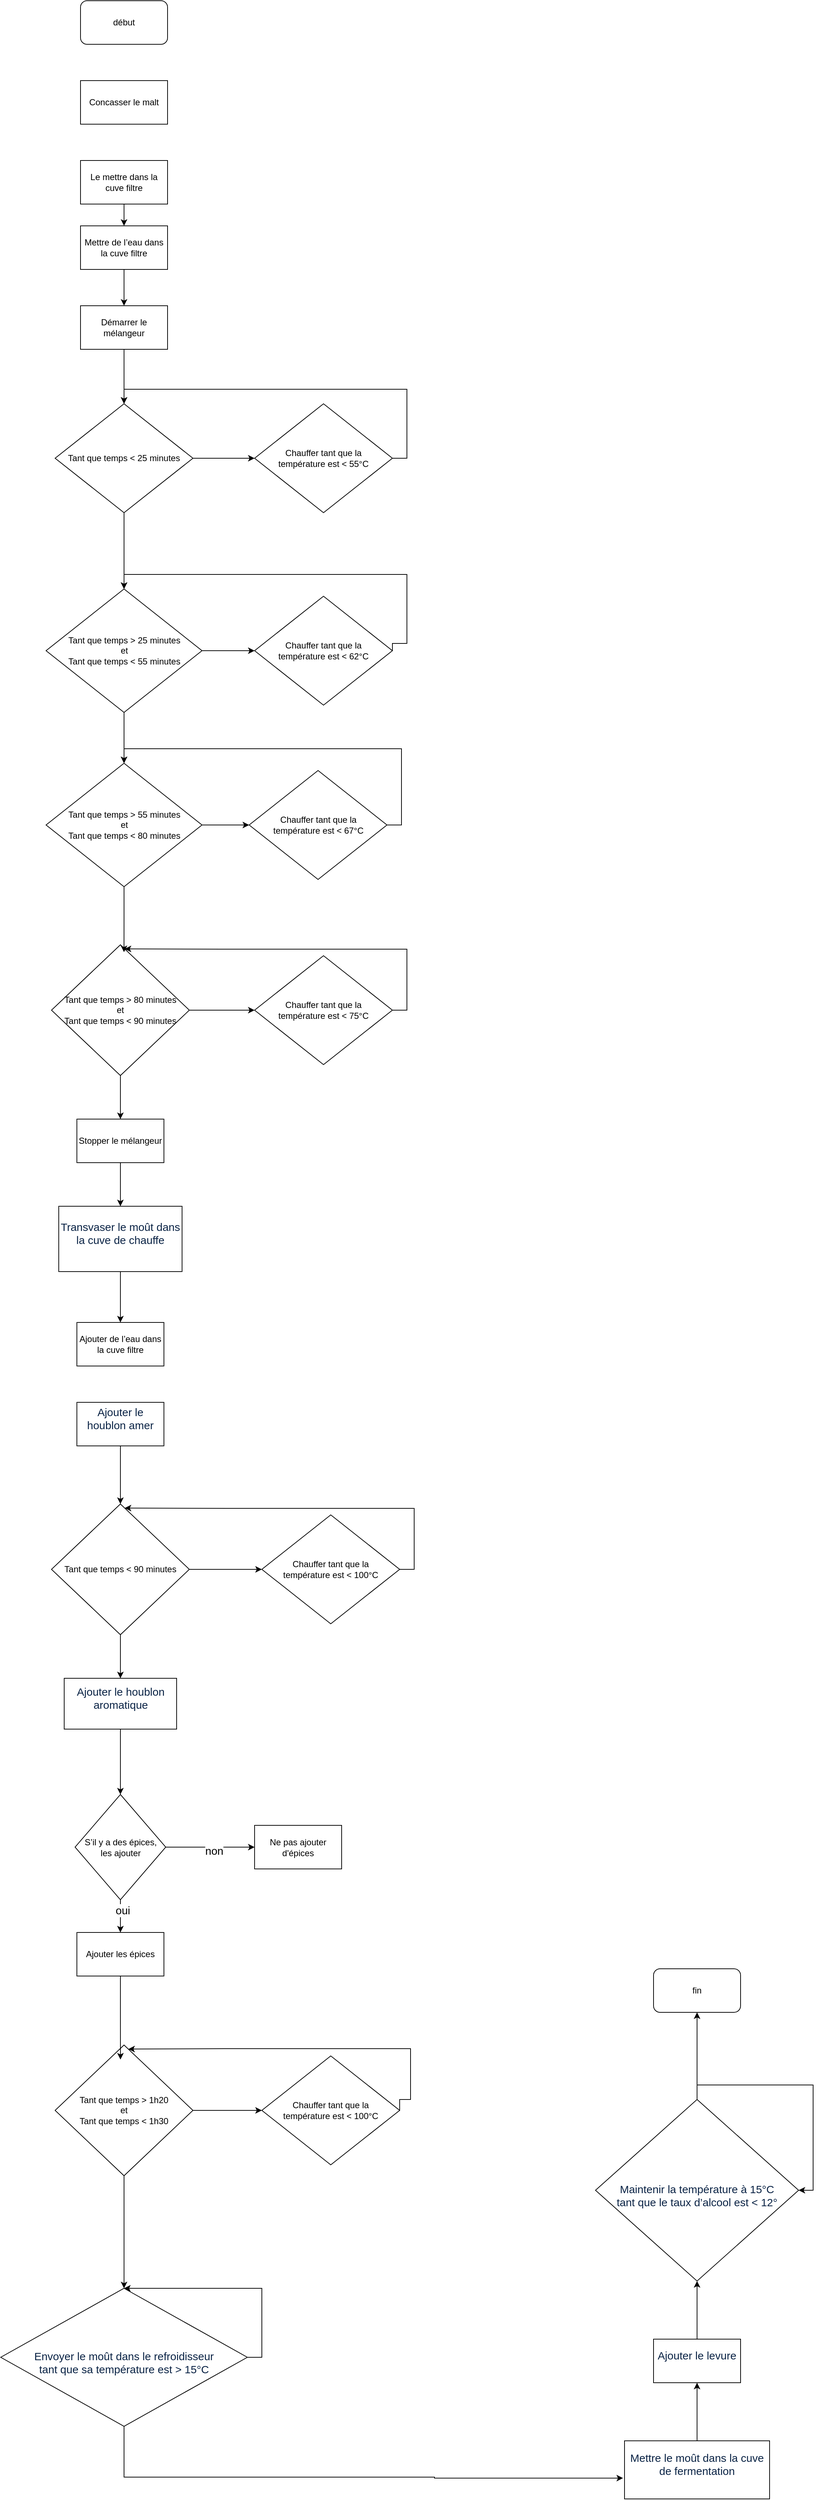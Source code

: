 <mxfile version="22.1.5" type="github">
  <diagram name="Page-1" id="2A7O_rwaesMc3nRfZvrf">
    <mxGraphModel dx="2514" dy="892" grid="1" gridSize="10" guides="1" tooltips="1" connect="1" arrows="1" fold="1" page="1" pageScale="1" pageWidth="827" pageHeight="1169" math="0" shadow="0">
      <root>
        <mxCell id="0" />
        <mxCell id="1" parent="0" />
        <mxCell id="94ZRHT_amdkoFv_r7_8H-1" value="début" style="rounded=1;whiteSpace=wrap;html=1;" vertex="1" parent="1">
          <mxGeometry x="60" y="30" width="120" height="60" as="geometry" />
        </mxCell>
        <mxCell id="94ZRHT_amdkoFv_r7_8H-2" value="Concasser le malt" style="rounded=0;whiteSpace=wrap;html=1;" vertex="1" parent="1">
          <mxGeometry x="60" y="140" width="120" height="60" as="geometry" />
        </mxCell>
        <mxCell id="94ZRHT_amdkoFv_r7_8H-36" style="edgeStyle=orthogonalEdgeStyle;rounded=0;orthogonalLoop=1;jettySize=auto;html=1;exitX=0.5;exitY=1;exitDx=0;exitDy=0;" edge="1" parent="1" source="94ZRHT_amdkoFv_r7_8H-3" target="94ZRHT_amdkoFv_r7_8H-35">
          <mxGeometry relative="1" as="geometry" />
        </mxCell>
        <mxCell id="94ZRHT_amdkoFv_r7_8H-3" value="&#xa;&lt;span style=&quot;color: rgb(10, 35, 69); font-family: Quicksand, sans-serif; font-size: 15px; font-style: normal; font-variant-ligatures: normal; font-variant-caps: normal; font-weight: 500; letter-spacing: normal; orphans: 2; text-align: left; text-indent: 0px; text-transform: none; widows: 2; word-spacing: 0px; -webkit-text-stroke-width: 0px; background-color: rgb(255, 255, 255); text-decoration-thickness: initial; text-decoration-style: initial; text-decoration-color: initial; float: none; display: inline !important;&quot;&gt;Transvaser le moût dans la cuve de chauffe&lt;/span&gt;&#xa;&#xa;" style="rounded=0;whiteSpace=wrap;html=1;" vertex="1" parent="1">
          <mxGeometry x="30" y="1690" width="170" height="90" as="geometry" />
        </mxCell>
        <mxCell id="94ZRHT_amdkoFv_r7_8H-14" style="edgeStyle=orthogonalEdgeStyle;rounded=0;orthogonalLoop=1;jettySize=auto;html=1;exitX=0.5;exitY=1;exitDx=0;exitDy=0;entryX=0.5;entryY=0;entryDx=0;entryDy=0;" edge="1" parent="1" source="94ZRHT_amdkoFv_r7_8H-5" target="94ZRHT_amdkoFv_r7_8H-8">
          <mxGeometry relative="1" as="geometry" />
        </mxCell>
        <mxCell id="94ZRHT_amdkoFv_r7_8H-5" value="Démarrer le mélangeur" style="rounded=0;whiteSpace=wrap;html=1;" vertex="1" parent="1">
          <mxGeometry x="60" y="450" width="120" height="60" as="geometry" />
        </mxCell>
        <mxCell id="94ZRHT_amdkoFv_r7_8H-13" style="edgeStyle=orthogonalEdgeStyle;rounded=0;orthogonalLoop=1;jettySize=auto;html=1;exitX=0.5;exitY=1;exitDx=0;exitDy=0;entryX=0.5;entryY=0;entryDx=0;entryDy=0;" edge="1" parent="1" source="94ZRHT_amdkoFv_r7_8H-6" target="94ZRHT_amdkoFv_r7_8H-5">
          <mxGeometry relative="1" as="geometry" />
        </mxCell>
        <mxCell id="94ZRHT_amdkoFv_r7_8H-6" value="Mettre de l’eau dans la cuve filtre" style="rounded=0;whiteSpace=wrap;html=1;" vertex="1" parent="1">
          <mxGeometry x="60" y="340" width="120" height="60" as="geometry" />
        </mxCell>
        <mxCell id="94ZRHT_amdkoFv_r7_8H-12" style="edgeStyle=orthogonalEdgeStyle;rounded=0;orthogonalLoop=1;jettySize=auto;html=1;exitX=0.5;exitY=1;exitDx=0;exitDy=0;entryX=0.5;entryY=0;entryDx=0;entryDy=0;" edge="1" parent="1" source="94ZRHT_amdkoFv_r7_8H-7" target="94ZRHT_amdkoFv_r7_8H-6">
          <mxGeometry relative="1" as="geometry" />
        </mxCell>
        <mxCell id="94ZRHT_amdkoFv_r7_8H-7" value="Le mettre dans la cuve filtre" style="rounded=0;whiteSpace=wrap;html=1;" vertex="1" parent="1">
          <mxGeometry x="60" y="250" width="120" height="60" as="geometry" />
        </mxCell>
        <mxCell id="94ZRHT_amdkoFv_r7_8H-10" style="edgeStyle=orthogonalEdgeStyle;rounded=0;orthogonalLoop=1;jettySize=auto;html=1;exitX=1;exitY=0.5;exitDx=0;exitDy=0;" edge="1" parent="1" source="94ZRHT_amdkoFv_r7_8H-8" target="94ZRHT_amdkoFv_r7_8H-9">
          <mxGeometry relative="1" as="geometry" />
        </mxCell>
        <mxCell id="94ZRHT_amdkoFv_r7_8H-24" style="edgeStyle=orthogonalEdgeStyle;rounded=0;orthogonalLoop=1;jettySize=auto;html=1;exitX=0.5;exitY=1;exitDx=0;exitDy=0;" edge="1" parent="1" source="94ZRHT_amdkoFv_r7_8H-8" target="94ZRHT_amdkoFv_r7_8H-16">
          <mxGeometry relative="1" as="geometry" />
        </mxCell>
        <mxCell id="94ZRHT_amdkoFv_r7_8H-8" value="Tant que temps &amp;lt; 25 minutes" style="rhombus;whiteSpace=wrap;html=1;" vertex="1" parent="1">
          <mxGeometry x="25" y="585" width="190" height="150" as="geometry" />
        </mxCell>
        <mxCell id="94ZRHT_amdkoFv_r7_8H-11" style="edgeStyle=orthogonalEdgeStyle;rounded=0;orthogonalLoop=1;jettySize=auto;html=1;exitX=1;exitY=0.5;exitDx=0;exitDy=0;entryX=0.5;entryY=0;entryDx=0;entryDy=0;" edge="1" parent="1" source="94ZRHT_amdkoFv_r7_8H-9" target="94ZRHT_amdkoFv_r7_8H-8">
          <mxGeometry relative="1" as="geometry">
            <mxPoint x="140" y="550" as="targetPoint" />
            <Array as="points">
              <mxPoint x="510" y="660" />
              <mxPoint x="510" y="565" />
              <mxPoint x="120" y="565" />
            </Array>
          </mxGeometry>
        </mxCell>
        <mxCell id="94ZRHT_amdkoFv_r7_8H-9" value="Chauffer tant que la &lt;br&gt;température est &amp;lt; 55°C" style="rhombus;whiteSpace=wrap;html=1;" vertex="1" parent="1">
          <mxGeometry x="300" y="585" width="190" height="150" as="geometry" />
        </mxCell>
        <mxCell id="94ZRHT_amdkoFv_r7_8H-15" style="edgeStyle=orthogonalEdgeStyle;rounded=0;orthogonalLoop=1;jettySize=auto;html=1;exitX=1;exitY=0.5;exitDx=0;exitDy=0;" edge="1" parent="1" source="94ZRHT_amdkoFv_r7_8H-16" target="94ZRHT_amdkoFv_r7_8H-17">
          <mxGeometry relative="1" as="geometry" />
        </mxCell>
        <mxCell id="94ZRHT_amdkoFv_r7_8H-28" style="edgeStyle=orthogonalEdgeStyle;rounded=0;orthogonalLoop=1;jettySize=auto;html=1;exitX=0.5;exitY=1;exitDx=0;exitDy=0;entryX=0.5;entryY=0;entryDx=0;entryDy=0;" edge="1" parent="1" source="94ZRHT_amdkoFv_r7_8H-16" target="94ZRHT_amdkoFv_r7_8H-19">
          <mxGeometry relative="1" as="geometry" />
        </mxCell>
        <mxCell id="94ZRHT_amdkoFv_r7_8H-16" value="Tant que temps &amp;gt; 25 minutes&lt;br&gt;et&lt;br&gt;Tant que temps &amp;lt; 55 minutes" style="rhombus;whiteSpace=wrap;html=1;" vertex="1" parent="1">
          <mxGeometry x="12.5" y="840" width="215" height="170" as="geometry" />
        </mxCell>
        <mxCell id="94ZRHT_amdkoFv_r7_8H-25" style="edgeStyle=orthogonalEdgeStyle;rounded=0;orthogonalLoop=1;jettySize=auto;html=1;exitX=1;exitY=0.5;exitDx=0;exitDy=0;entryX=0.5;entryY=0;entryDx=0;entryDy=0;" edge="1" parent="1" source="94ZRHT_amdkoFv_r7_8H-17" target="94ZRHT_amdkoFv_r7_8H-16">
          <mxGeometry relative="1" as="geometry">
            <Array as="points">
              <mxPoint x="510" y="915" />
              <mxPoint x="510" y="820" />
              <mxPoint x="120" y="820" />
            </Array>
          </mxGeometry>
        </mxCell>
        <mxCell id="94ZRHT_amdkoFv_r7_8H-17" value="Chauffer tant que la &lt;br&gt;température est &amp;lt; 62°C" style="rhombus;whiteSpace=wrap;html=1;" vertex="1" parent="1">
          <mxGeometry x="300" y="850" width="190" height="150" as="geometry" />
        </mxCell>
        <mxCell id="94ZRHT_amdkoFv_r7_8H-18" style="edgeStyle=orthogonalEdgeStyle;rounded=0;orthogonalLoop=1;jettySize=auto;html=1;exitX=1;exitY=0.5;exitDx=0;exitDy=0;" edge="1" parent="1" source="94ZRHT_amdkoFv_r7_8H-19" target="94ZRHT_amdkoFv_r7_8H-20">
          <mxGeometry relative="1" as="geometry" />
        </mxCell>
        <mxCell id="94ZRHT_amdkoFv_r7_8H-19" value="Tant que temps &amp;gt; 55 minutes&lt;br&gt;et&lt;br style=&quot;border-color: var(--border-color);&quot;&gt;Tant que temps &amp;lt; 80 minutes" style="rhombus;whiteSpace=wrap;html=1;" vertex="1" parent="1">
          <mxGeometry x="12.5" y="1080" width="215" height="170" as="geometry" />
        </mxCell>
        <mxCell id="94ZRHT_amdkoFv_r7_8H-26" style="edgeStyle=orthogonalEdgeStyle;rounded=0;orthogonalLoop=1;jettySize=auto;html=1;exitX=1;exitY=0.5;exitDx=0;exitDy=0;entryX=0.5;entryY=0;entryDx=0;entryDy=0;" edge="1" parent="1" source="94ZRHT_amdkoFv_r7_8H-20" target="94ZRHT_amdkoFv_r7_8H-19">
          <mxGeometry relative="1" as="geometry">
            <Array as="points">
              <mxPoint x="502.5" y="1165" />
              <mxPoint x="502.5" y="1060" />
              <mxPoint x="120.5" y="1060" />
            </Array>
          </mxGeometry>
        </mxCell>
        <mxCell id="94ZRHT_amdkoFv_r7_8H-20" value="Chauffer tant que la &lt;br&gt;température est &amp;lt; 67°C" style="rhombus;whiteSpace=wrap;html=1;" vertex="1" parent="1">
          <mxGeometry x="292.5" y="1090" width="190" height="150" as="geometry" />
        </mxCell>
        <mxCell id="94ZRHT_amdkoFv_r7_8H-21" style="edgeStyle=orthogonalEdgeStyle;rounded=0;orthogonalLoop=1;jettySize=auto;html=1;exitX=1;exitY=0.5;exitDx=0;exitDy=0;" edge="1" parent="1" source="94ZRHT_amdkoFv_r7_8H-22" target="94ZRHT_amdkoFv_r7_8H-23">
          <mxGeometry relative="1" as="geometry" />
        </mxCell>
        <mxCell id="94ZRHT_amdkoFv_r7_8H-22" value="Tant que temps &amp;gt; 80 minutes&lt;br style=&quot;border-color: var(--border-color);&quot;&gt;et&lt;br style=&quot;border-color: var(--border-color);&quot;&gt;Tant que temps &amp;lt; 90 minutes" style="rhombus;whiteSpace=wrap;html=1;" vertex="1" parent="1">
          <mxGeometry x="20" y="1330" width="190" height="180" as="geometry" />
        </mxCell>
        <mxCell id="94ZRHT_amdkoFv_r7_8H-23" value="Chauffer tant que la &lt;br&gt;température est &amp;lt; 75°C" style="rhombus;whiteSpace=wrap;html=1;" vertex="1" parent="1">
          <mxGeometry x="300" y="1345" width="190" height="150" as="geometry" />
        </mxCell>
        <mxCell id="94ZRHT_amdkoFv_r7_8H-29" style="edgeStyle=orthogonalEdgeStyle;rounded=0;orthogonalLoop=1;jettySize=auto;html=1;exitX=0.5;exitY=1;exitDx=0;exitDy=0;entryX=0.526;entryY=0.056;entryDx=0;entryDy=0;entryPerimeter=0;" edge="1" parent="1" source="94ZRHT_amdkoFv_r7_8H-19" target="94ZRHT_amdkoFv_r7_8H-22">
          <mxGeometry relative="1" as="geometry" />
        </mxCell>
        <mxCell id="94ZRHT_amdkoFv_r7_8H-30" style="edgeStyle=orthogonalEdgeStyle;rounded=0;orthogonalLoop=1;jettySize=auto;html=1;exitX=1;exitY=0.5;exitDx=0;exitDy=0;entryX=0.531;entryY=0.031;entryDx=0;entryDy=0;entryPerimeter=0;" edge="1" parent="1" source="94ZRHT_amdkoFv_r7_8H-23" target="94ZRHT_amdkoFv_r7_8H-22">
          <mxGeometry relative="1" as="geometry">
            <Array as="points">
              <mxPoint x="510" y="1420" />
              <mxPoint x="510" y="1336" />
              <mxPoint x="255" y="1336" />
            </Array>
          </mxGeometry>
        </mxCell>
        <mxCell id="94ZRHT_amdkoFv_r7_8H-34" style="edgeStyle=orthogonalEdgeStyle;rounded=0;orthogonalLoop=1;jettySize=auto;html=1;exitX=0.5;exitY=1;exitDx=0;exitDy=0;" edge="1" parent="1" source="94ZRHT_amdkoFv_r7_8H-31" target="94ZRHT_amdkoFv_r7_8H-3">
          <mxGeometry relative="1" as="geometry" />
        </mxCell>
        <mxCell id="94ZRHT_amdkoFv_r7_8H-31" value="Stopper le mélangeur" style="rounded=0;whiteSpace=wrap;html=1;" vertex="1" parent="1">
          <mxGeometry x="55" y="1570" width="120" height="60" as="geometry" />
        </mxCell>
        <mxCell id="94ZRHT_amdkoFv_r7_8H-32" value="Ne pas ajouter d&#39;épices" style="rounded=0;whiteSpace=wrap;html=1;" vertex="1" parent="1">
          <mxGeometry x="300" y="2542.5" width="120" height="60" as="geometry" />
        </mxCell>
        <mxCell id="94ZRHT_amdkoFv_r7_8H-33" style="edgeStyle=orthogonalEdgeStyle;rounded=0;orthogonalLoop=1;jettySize=auto;html=1;exitX=0.5;exitY=1;exitDx=0;exitDy=0;entryX=0.5;entryY=0;entryDx=0;entryDy=0;" edge="1" parent="1" source="94ZRHT_amdkoFv_r7_8H-22" target="94ZRHT_amdkoFv_r7_8H-31">
          <mxGeometry relative="1" as="geometry" />
        </mxCell>
        <mxCell id="94ZRHT_amdkoFv_r7_8H-35" value="Ajouter de l’eau dans la cuve filtre" style="rounded=0;whiteSpace=wrap;html=1;" vertex="1" parent="1">
          <mxGeometry x="55" y="1850" width="120" height="60" as="geometry" />
        </mxCell>
        <mxCell id="94ZRHT_amdkoFv_r7_8H-46" value="" style="edgeStyle=orthogonalEdgeStyle;rounded=0;orthogonalLoop=1;jettySize=auto;html=1;" edge="1" parent="1" source="94ZRHT_amdkoFv_r7_8H-37" target="94ZRHT_amdkoFv_r7_8H-45">
          <mxGeometry relative="1" as="geometry" />
        </mxCell>
        <mxCell id="94ZRHT_amdkoFv_r7_8H-37" value="&#xa;&lt;span style=&quot;color: rgb(10, 35, 69); font-family: Quicksand, sans-serif; font-size: 15px; font-style: normal; font-variant-ligatures: normal; font-variant-caps: normal; font-weight: 500; letter-spacing: normal; orphans: 2; text-align: left; text-indent: 0px; text-transform: none; widows: 2; word-spacing: 0px; -webkit-text-stroke-width: 0px; background-color: rgb(255, 255, 255); text-decoration-thickness: initial; text-decoration-style: initial; text-decoration-color: initial; float: none; display: inline !important;&quot;&gt;Ajouter le houblon aromatique&lt;/span&gt;&#xa;&#xa;" style="rounded=0;whiteSpace=wrap;html=1;" vertex="1" parent="1">
          <mxGeometry x="37.5" y="2340" width="155" height="70" as="geometry" />
        </mxCell>
        <mxCell id="94ZRHT_amdkoFv_r7_8H-43" style="edgeStyle=orthogonalEdgeStyle;rounded=0;orthogonalLoop=1;jettySize=auto;html=1;exitX=0.5;exitY=1;exitDx=0;exitDy=0;entryX=0.5;entryY=0;entryDx=0;entryDy=0;" edge="1" parent="1" source="94ZRHT_amdkoFv_r7_8H-38" target="94ZRHT_amdkoFv_r7_8H-40">
          <mxGeometry relative="1" as="geometry" />
        </mxCell>
        <mxCell id="94ZRHT_amdkoFv_r7_8H-38" value="&#xa;&lt;span style=&quot;color: rgb(10, 35, 69); font-family: Quicksand, sans-serif; font-size: 15px; font-style: normal; font-variant-ligatures: normal; font-variant-caps: normal; font-weight: 500; letter-spacing: normal; orphans: 2; text-align: left; text-indent: 0px; text-transform: none; widows: 2; word-spacing: 0px; -webkit-text-stroke-width: 0px; background-color: rgb(255, 255, 255); text-decoration-thickness: initial; text-decoration-style: initial; text-decoration-color: initial; float: none; display: inline !important;&quot;&gt;Ajouter le houblon amer&lt;/span&gt;&#xa;&#xa;" style="rounded=0;whiteSpace=wrap;html=1;" vertex="1" parent="1">
          <mxGeometry x="55" y="1960" width="120" height="60" as="geometry" />
        </mxCell>
        <mxCell id="94ZRHT_amdkoFv_r7_8H-39" style="edgeStyle=orthogonalEdgeStyle;rounded=0;orthogonalLoop=1;jettySize=auto;html=1;exitX=1;exitY=0.5;exitDx=0;exitDy=0;" edge="1" parent="1" source="94ZRHT_amdkoFv_r7_8H-40" target="94ZRHT_amdkoFv_r7_8H-41">
          <mxGeometry relative="1" as="geometry" />
        </mxCell>
        <mxCell id="94ZRHT_amdkoFv_r7_8H-44" style="edgeStyle=orthogonalEdgeStyle;rounded=0;orthogonalLoop=1;jettySize=auto;html=1;exitX=0.5;exitY=1;exitDx=0;exitDy=0;entryX=0.5;entryY=0;entryDx=0;entryDy=0;" edge="1" parent="1" source="94ZRHT_amdkoFv_r7_8H-40" target="94ZRHT_amdkoFv_r7_8H-37">
          <mxGeometry relative="1" as="geometry" />
        </mxCell>
        <mxCell id="94ZRHT_amdkoFv_r7_8H-40" value="Tant que temps &amp;lt; 90 minutes" style="rhombus;whiteSpace=wrap;html=1;" vertex="1" parent="1">
          <mxGeometry x="20" y="2100" width="190" height="180" as="geometry" />
        </mxCell>
        <mxCell id="94ZRHT_amdkoFv_r7_8H-41" value="Chauffer tant que la &lt;br&gt;température est &amp;lt; 100°C" style="rhombus;whiteSpace=wrap;html=1;" vertex="1" parent="1">
          <mxGeometry x="310" y="2115" width="190" height="150" as="geometry" />
        </mxCell>
        <mxCell id="94ZRHT_amdkoFv_r7_8H-42" style="edgeStyle=orthogonalEdgeStyle;rounded=0;orthogonalLoop=1;jettySize=auto;html=1;exitX=1;exitY=0.5;exitDx=0;exitDy=0;entryX=0.531;entryY=0.031;entryDx=0;entryDy=0;entryPerimeter=0;" edge="1" parent="1" source="94ZRHT_amdkoFv_r7_8H-41" target="94ZRHT_amdkoFv_r7_8H-40">
          <mxGeometry relative="1" as="geometry">
            <Array as="points">
              <mxPoint x="520" y="2190" />
              <mxPoint x="520" y="2106" />
              <mxPoint x="265" y="2106" />
            </Array>
          </mxGeometry>
        </mxCell>
        <mxCell id="94ZRHT_amdkoFv_r7_8H-47" style="edgeStyle=orthogonalEdgeStyle;rounded=0;orthogonalLoop=1;jettySize=auto;html=1;exitX=1;exitY=0.5;exitDx=0;exitDy=0;" edge="1" parent="1" source="94ZRHT_amdkoFv_r7_8H-45" target="94ZRHT_amdkoFv_r7_8H-32">
          <mxGeometry relative="1" as="geometry" />
        </mxCell>
        <mxCell id="94ZRHT_amdkoFv_r7_8H-52" value="&lt;font style=&quot;font-size: 15px;&quot;&gt;non&lt;/font&gt;" style="edgeLabel;html=1;align=center;verticalAlign=middle;resizable=0;points=[];" vertex="1" connectable="0" parent="94ZRHT_amdkoFv_r7_8H-47">
          <mxGeometry x="0.075" y="-4" relative="1" as="geometry">
            <mxPoint as="offset" />
          </mxGeometry>
        </mxCell>
        <mxCell id="94ZRHT_amdkoFv_r7_8H-53" style="edgeStyle=orthogonalEdgeStyle;rounded=0;orthogonalLoop=1;jettySize=auto;html=1;exitX=0.5;exitY=1;exitDx=0;exitDy=0;entryX=0.5;entryY=0;entryDx=0;entryDy=0;" edge="1" parent="1" source="94ZRHT_amdkoFv_r7_8H-45" target="94ZRHT_amdkoFv_r7_8H-51">
          <mxGeometry relative="1" as="geometry" />
        </mxCell>
        <mxCell id="94ZRHT_amdkoFv_r7_8H-54" value="&lt;font style=&quot;font-size: 15px;&quot;&gt;oui&lt;/font&gt;" style="edgeLabel;html=1;align=center;verticalAlign=middle;resizable=0;points=[];" vertex="1" connectable="0" parent="94ZRHT_amdkoFv_r7_8H-53">
          <mxGeometry x="-0.385" y="3" relative="1" as="geometry">
            <mxPoint as="offset" />
          </mxGeometry>
        </mxCell>
        <mxCell id="94ZRHT_amdkoFv_r7_8H-45" value="S’il y a des épices, &lt;br&gt;les ajouter" style="rhombus;whiteSpace=wrap;html=1;rounded=0;" vertex="1" parent="1">
          <mxGeometry x="52.5" y="2500" width="125" height="145" as="geometry" />
        </mxCell>
        <mxCell id="94ZRHT_amdkoFv_r7_8H-65" style="edgeStyle=orthogonalEdgeStyle;rounded=0;orthogonalLoop=1;jettySize=auto;html=1;exitX=0.5;exitY=0;exitDx=0;exitDy=0;entryX=0.5;entryY=1;entryDx=0;entryDy=0;" edge="1" parent="1" source="94ZRHT_amdkoFv_r7_8H-48" target="94ZRHT_amdkoFv_r7_8H-50">
          <mxGeometry relative="1" as="geometry" />
        </mxCell>
        <mxCell id="94ZRHT_amdkoFv_r7_8H-48" value="&#xa;&lt;span style=&quot;color: rgb(10, 35, 69); font-family: Quicksand, sans-serif; font-size: 15px; font-style: normal; font-variant-ligatures: normal; font-variant-caps: normal; font-weight: 500; letter-spacing: normal; orphans: 2; text-align: left; text-indent: 0px; text-transform: none; widows: 2; word-spacing: 0px; -webkit-text-stroke-width: 0px; background-color: rgb(255, 255, 255); text-decoration-thickness: initial; text-decoration-style: initial; text-decoration-color: initial; float: none; display: inline !important;&quot;&gt;Mettre le moût dans la cuve de fermentation&lt;/span&gt;&#xa;&#xa;" style="rounded=0;whiteSpace=wrap;html=1;" vertex="1" parent="1">
          <mxGeometry x="810" y="3390" width="200" height="80" as="geometry" />
        </mxCell>
        <mxCell id="94ZRHT_amdkoFv_r7_8H-67" value="" style="edgeStyle=orthogonalEdgeStyle;rounded=0;orthogonalLoop=1;jettySize=auto;html=1;" edge="1" parent="1" source="94ZRHT_amdkoFv_r7_8H-50" target="94ZRHT_amdkoFv_r7_8H-66">
          <mxGeometry relative="1" as="geometry" />
        </mxCell>
        <mxCell id="94ZRHT_amdkoFv_r7_8H-50" value="&#xa;&lt;span style=&quot;color: rgb(10, 35, 69); font-family: Quicksand, sans-serif; font-size: 15px; font-style: normal; font-variant-ligatures: normal; font-variant-caps: normal; font-weight: 500; letter-spacing: normal; orphans: 2; text-align: left; text-indent: 0px; text-transform: none; widows: 2; word-spacing: 0px; -webkit-text-stroke-width: 0px; background-color: rgb(255, 255, 255); text-decoration-thickness: initial; text-decoration-style: initial; text-decoration-color: initial; float: none; display: inline !important;&quot;&gt;Ajouter le levure&lt;/span&gt;&#xa;&#xa;" style="rounded=0;whiteSpace=wrap;html=1;" vertex="1" parent="1">
          <mxGeometry x="850" y="3250" width="120" height="60" as="geometry" />
        </mxCell>
        <mxCell id="94ZRHT_amdkoFv_r7_8H-51" value="Ajouter les épices" style="rounded=0;whiteSpace=wrap;html=1;" vertex="1" parent="1">
          <mxGeometry x="55" y="2690" width="120" height="60" as="geometry" />
        </mxCell>
        <mxCell id="94ZRHT_amdkoFv_r7_8H-55" style="edgeStyle=orthogonalEdgeStyle;rounded=0;orthogonalLoop=1;jettySize=auto;html=1;exitX=1;exitY=0.5;exitDx=0;exitDy=0;" edge="1" parent="1" source="94ZRHT_amdkoFv_r7_8H-56" target="94ZRHT_amdkoFv_r7_8H-57">
          <mxGeometry relative="1" as="geometry" />
        </mxCell>
        <mxCell id="94ZRHT_amdkoFv_r7_8H-61" value="" style="edgeStyle=orthogonalEdgeStyle;rounded=0;orthogonalLoop=1;jettySize=auto;html=1;" edge="1" parent="1" source="94ZRHT_amdkoFv_r7_8H-56" target="94ZRHT_amdkoFv_r7_8H-60">
          <mxGeometry relative="1" as="geometry" />
        </mxCell>
        <mxCell id="94ZRHT_amdkoFv_r7_8H-56" value="Tant que temps &amp;gt; 1h20&lt;br style=&quot;border-color: var(--border-color);&quot;&gt;et&lt;br style=&quot;border-color: var(--border-color);&quot;&gt;Tant que temps &amp;lt; 1h30" style="rhombus;whiteSpace=wrap;html=1;" vertex="1" parent="1">
          <mxGeometry x="25" y="2845" width="190" height="180" as="geometry" />
        </mxCell>
        <mxCell id="94ZRHT_amdkoFv_r7_8H-57" value="Chauffer tant que la &lt;br&gt;température est &amp;lt; 100°C" style="rhombus;whiteSpace=wrap;html=1;" vertex="1" parent="1">
          <mxGeometry x="310" y="2860" width="190" height="150" as="geometry" />
        </mxCell>
        <mxCell id="94ZRHT_amdkoFv_r7_8H-58" style="edgeStyle=orthogonalEdgeStyle;rounded=0;orthogonalLoop=1;jettySize=auto;html=1;exitX=1;exitY=0.5;exitDx=0;exitDy=0;entryX=0.531;entryY=0.031;entryDx=0;entryDy=0;entryPerimeter=0;" edge="1" parent="1" source="94ZRHT_amdkoFv_r7_8H-57" target="94ZRHT_amdkoFv_r7_8H-56">
          <mxGeometry relative="1" as="geometry">
            <Array as="points">
              <mxPoint x="500" y="2920" />
              <mxPoint x="515" y="2920" />
              <mxPoint x="515" y="2850" />
              <mxPoint x="260" y="2850" />
            </Array>
          </mxGeometry>
        </mxCell>
        <mxCell id="94ZRHT_amdkoFv_r7_8H-59" style="edgeStyle=orthogonalEdgeStyle;rounded=0;orthogonalLoop=1;jettySize=auto;html=1;exitX=0.5;exitY=1;exitDx=0;exitDy=0;entryX=0.474;entryY=0.111;entryDx=0;entryDy=0;entryPerimeter=0;" edge="1" parent="1" source="94ZRHT_amdkoFv_r7_8H-51" target="94ZRHT_amdkoFv_r7_8H-56">
          <mxGeometry relative="1" as="geometry" />
        </mxCell>
        <mxCell id="94ZRHT_amdkoFv_r7_8H-62" style="edgeStyle=orthogonalEdgeStyle;rounded=0;orthogonalLoop=1;jettySize=auto;html=1;exitX=1;exitY=0.5;exitDx=0;exitDy=0;entryX=0.5;entryY=0;entryDx=0;entryDy=0;" edge="1" parent="1" source="94ZRHT_amdkoFv_r7_8H-60" target="94ZRHT_amdkoFv_r7_8H-60">
          <mxGeometry relative="1" as="geometry">
            <mxPoint x="120" y="3170" as="targetPoint" />
            <Array as="points">
              <mxPoint x="310" y="3275" />
              <mxPoint x="310" y="3180" />
            </Array>
          </mxGeometry>
        </mxCell>
        <mxCell id="94ZRHT_amdkoFv_r7_8H-60" value="&lt;br&gt;&lt;span style=&quot;color: rgb(10, 35, 69); font-family: Quicksand, sans-serif; font-size: 15px; font-style: normal; font-variant-ligatures: normal; font-variant-caps: normal; font-weight: 500; letter-spacing: normal; orphans: 2; text-align: left; text-indent: 0px; text-transform: none; widows: 2; word-spacing: 0px; -webkit-text-stroke-width: 0px; background-color: rgb(255, 255, 255); text-decoration-thickness: initial; text-decoration-style: initial; text-decoration-color: initial; float: none; display: inline !important;&quot;&gt;Envoyer le moût dans le refroidisseur &lt;br&gt;tant que sa température est &amp;gt; 15°C&lt;/span&gt;&lt;br&gt;" style="rhombus;whiteSpace=wrap;html=1;" vertex="1" parent="1">
          <mxGeometry x="-50" y="3180" width="340" height="190" as="geometry" />
        </mxCell>
        <mxCell id="94ZRHT_amdkoFv_r7_8H-64" style="edgeStyle=orthogonalEdgeStyle;rounded=0;orthogonalLoop=1;jettySize=auto;html=1;exitX=0.5;exitY=1;exitDx=0;exitDy=0;entryX=-0.01;entryY=0.642;entryDx=0;entryDy=0;entryPerimeter=0;" edge="1" parent="1" source="94ZRHT_amdkoFv_r7_8H-60" target="94ZRHT_amdkoFv_r7_8H-48">
          <mxGeometry relative="1" as="geometry">
            <mxPoint x="61.17" y="3390" as="sourcePoint" />
            <mxPoint x="489.97" y="3458.8" as="targetPoint" />
            <Array as="points">
              <mxPoint x="120" y="3440" />
              <mxPoint x="548" y="3440" />
            </Array>
          </mxGeometry>
        </mxCell>
        <mxCell id="94ZRHT_amdkoFv_r7_8H-69" style="edgeStyle=orthogonalEdgeStyle;rounded=0;orthogonalLoop=1;jettySize=auto;html=1;exitX=0.5;exitY=0;exitDx=0;exitDy=0;" edge="1" parent="1" source="94ZRHT_amdkoFv_r7_8H-66" target="94ZRHT_amdkoFv_r7_8H-68">
          <mxGeometry relative="1" as="geometry" />
        </mxCell>
        <mxCell id="94ZRHT_amdkoFv_r7_8H-66" value="&lt;br&gt;&lt;span style=&quot;color: rgb(10, 35, 69); font-family: Quicksand, sans-serif; font-size: 15px; font-style: normal; font-variant-ligatures: normal; font-variant-caps: normal; font-weight: 500; letter-spacing: normal; orphans: 2; text-align: left; text-indent: 0px; text-transform: none; widows: 2; word-spacing: 0px; -webkit-text-stroke-width: 0px; background-color: rgb(255, 255, 255); text-decoration-thickness: initial; text-decoration-style: initial; text-decoration-color: initial; float: none; display: inline !important;&quot;&gt;Maintenir la température à 15°C &lt;br&gt;tant que le taux d’alcool est &amp;lt; 12°&lt;/span&gt;&lt;br&gt;" style="rhombus;whiteSpace=wrap;html=1;rounded=0;" vertex="1" parent="1">
          <mxGeometry x="770" y="2920" width="280" height="250" as="geometry" />
        </mxCell>
        <mxCell id="94ZRHT_amdkoFv_r7_8H-68" value="fin" style="rounded=1;whiteSpace=wrap;html=1;" vertex="1" parent="1">
          <mxGeometry x="850" y="2740" width="120" height="60" as="geometry" />
        </mxCell>
        <mxCell id="94ZRHT_amdkoFv_r7_8H-71" style="edgeStyle=orthogonalEdgeStyle;rounded=0;orthogonalLoop=1;jettySize=auto;html=1;exitX=0.5;exitY=0;exitDx=0;exitDy=0;entryX=1;entryY=0.5;entryDx=0;entryDy=0;" edge="1" parent="1" source="94ZRHT_amdkoFv_r7_8H-66" target="94ZRHT_amdkoFv_r7_8H-66">
          <mxGeometry relative="1" as="geometry" />
        </mxCell>
      </root>
    </mxGraphModel>
  </diagram>
</mxfile>
